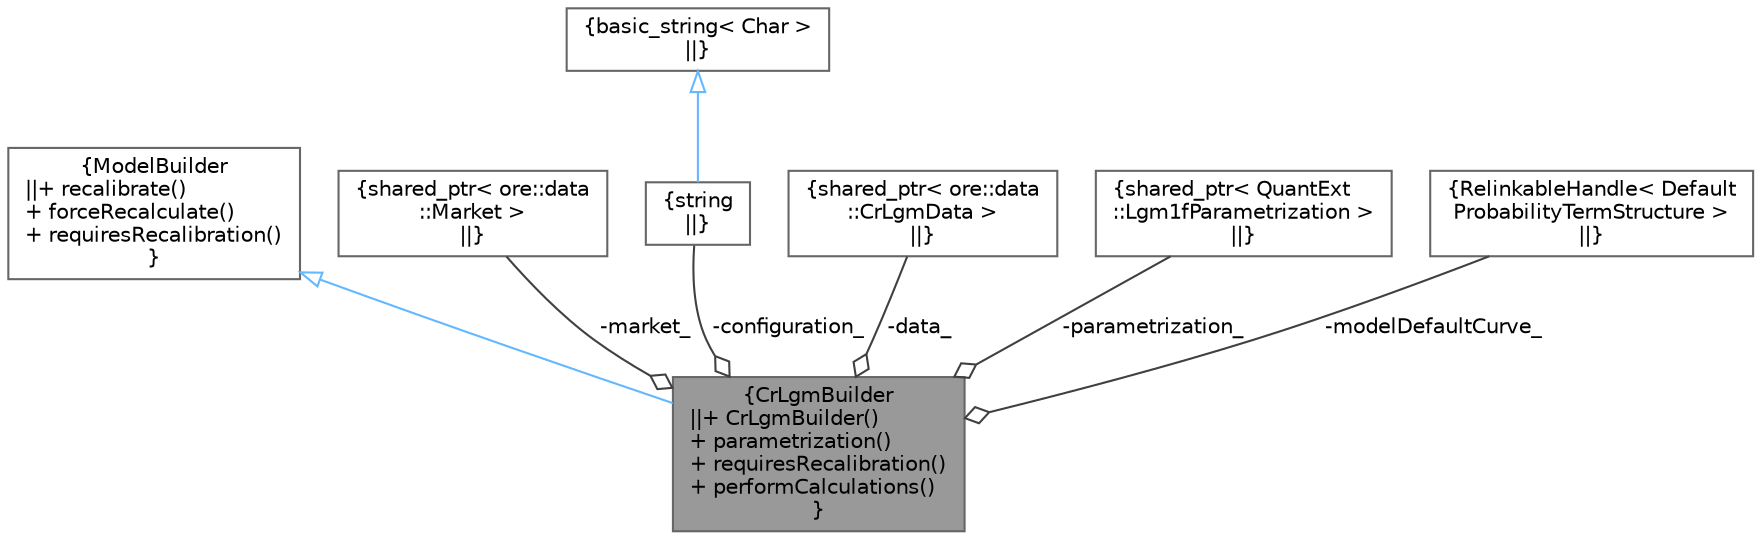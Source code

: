 digraph "CrLgmBuilder"
{
 // INTERACTIVE_SVG=YES
 // LATEX_PDF_SIZE
  bgcolor="transparent";
  edge [fontname=Helvetica,fontsize=10,labelfontname=Helvetica,labelfontsize=10];
  node [fontname=Helvetica,fontsize=10,shape=box,height=0.2,width=0.4];
  Node1 [label="{CrLgmBuilder\n||+ CrLgmBuilder()\l+ parametrization()\l+ requiresRecalibration()\l+ performCalculations()\l}",height=0.2,width=0.4,color="gray40", fillcolor="grey60", style="filled", fontcolor="black",tooltip=" "];
  Node2 -> Node1 [dir="back",color="steelblue1",style="solid",arrowtail="onormal"];
  Node2 [label="{ModelBuilder\n||+ recalibrate()\l+ forceRecalculate()\l+ requiresRecalibration()\l}",height=0.2,width=0.4,color="gray40", fillcolor="white", style="filled",URL="C:/dev/ORE/documentation/QuantExt/doc/quantext.tag$class_quant_ext_1_1_model_builder.html",tooltip=" "];
  Node3 -> Node1 [color="grey25",style="solid",label=" -market_" ,arrowhead="odiamond"];
  Node3 [label="{shared_ptr\< ore::data\l::Market \>\n||}",height=0.2,width=0.4,color="gray40", fillcolor="white", style="filled",tooltip=" "];
  Node4 -> Node1 [color="grey25",style="solid",label=" -configuration_" ,arrowhead="odiamond"];
  Node4 [label="{string\n||}",height=0.2,width=0.4,color="gray40", fillcolor="white", style="filled",tooltip=" "];
  Node5 -> Node4 [dir="back",color="steelblue1",style="solid",arrowtail="onormal"];
  Node5 [label="{basic_string\< Char \>\n||}",height=0.2,width=0.4,color="gray40", fillcolor="white", style="filled",tooltip=" "];
  Node6 -> Node1 [color="grey25",style="solid",label=" -data_" ,arrowhead="odiamond"];
  Node6 [label="{shared_ptr\< ore::data\l::CrLgmData \>\n||}",height=0.2,width=0.4,color="gray40", fillcolor="white", style="filled",tooltip=" "];
  Node7 -> Node1 [color="grey25",style="solid",label=" -parametrization_" ,arrowhead="odiamond"];
  Node7 [label="{shared_ptr\< QuantExt\l::Lgm1fParametrization \>\n||}",height=0.2,width=0.4,color="gray40", fillcolor="white", style="filled",tooltip=" "];
  Node8 -> Node1 [color="grey25",style="solid",label=" -modelDefaultCurve_" ,arrowhead="odiamond"];
  Node8 [label="{RelinkableHandle\< Default\lProbabilityTermStructure \>\n||}",height=0.2,width=0.4,color="gray40", fillcolor="white", style="filled",tooltip=" "];
}
